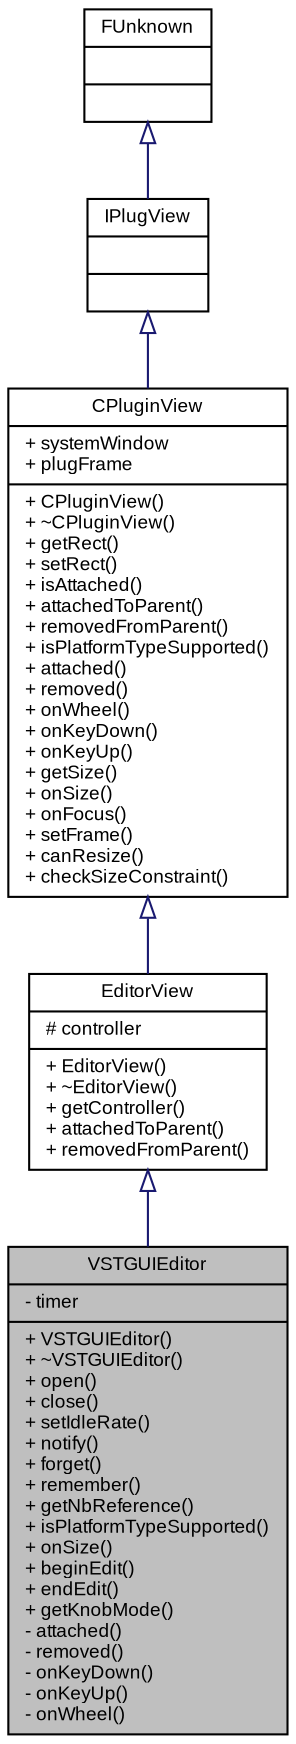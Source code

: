 digraph G
{
  bgcolor="transparent";
  edge [fontname="Arial",fontsize="9",labelfontname="Arial",labelfontsize="9"];
  node [fontname="Arial",fontsize="9",shape=record];
  Node1 [label="{VSTGUIEditor\n|- timer\l|+ VSTGUIEditor()\l+ ~VSTGUIEditor()\l+ open()\l+ close()\l+ setIdleRate()\l+ notify()\l+ forget()\l+ remember()\l+ getNbReference()\l+ isPlatformTypeSupported()\l+ onSize()\l+ beginEdit()\l+ endEdit()\l+ getKnobMode()\l- attached()\l- removed()\l- onKeyDown()\l- onKeyUp()\l- onWheel()\l}",height=0.2,width=0.4,color="black", fillcolor="grey75", style="filled" fontcolor="black"];
  Node2 -> Node1 [dir=back,color="midnightblue",fontsize="9",style="solid",arrowtail="empty",fontname="Arial"];
  Node2 [label="{EditorView\n|# controller\l|+ EditorView()\l+ ~EditorView()\l+ getController()\l+ attachedToParent()\l+ removedFromParent()\l}",height=0.2,width=0.4,color="black",URL="$classSteinberg_1_1Vst_1_1EditorView.html",tooltip="View related to an edit controller."];
  Node3 -> Node2 [dir=back,color="midnightblue",fontsize="9",style="solid",arrowtail="empty",fontname="Arial"];
  Node3 [label="{CPluginView\n|+ systemWindow\l+ plugFrame\l|+ CPluginView()\l+ ~CPluginView()\l+ getRect()\l+ setRect()\l+ isAttached()\l+ attachedToParent()\l+ removedFromParent()\l+ isPlatformTypeSupported()\l+ attached()\l+ removed()\l+ onWheel()\l+ onKeyDown()\l+ onKeyUp()\l+ getSize()\l+ onSize()\l+ onFocus()\l+ setFrame()\l+ canResize()\l+ checkSizeConstraint()\l}",height=0.2,width=0.4,color="black",URL="$classSteinberg_1_1CPluginView.html",tooltip="Plug-In view default implementation."];
  Node4 -> Node3 [dir=back,color="midnightblue",fontsize="9",style="solid",arrowtail="empty",fontname="Arial"];
  Node4 [label="{IPlugView\n||}",height=0.2,width=0.4,color="black",URL="base.tag$classSteinberg_1_1IPlugView.html"];
  Node5 -> Node4 [dir=back,color="midnightblue",fontsize="9",style="solid",arrowtail="empty",fontname="Arial"];
  Node5 [label="{FUnknown\n||}",height=0.2,width=0.4,color="black",URL="base.tag$classSteinberg_1_1FUnknown.html"];
}
